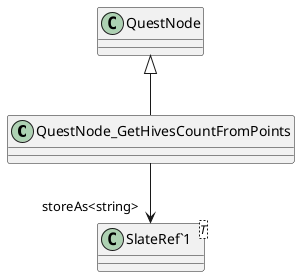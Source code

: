 @startuml
class QuestNode_GetHivesCountFromPoints {
}
class "SlateRef`1"<T> {
}
QuestNode <|-- QuestNode_GetHivesCountFromPoints
QuestNode_GetHivesCountFromPoints --> "storeAs<string>" "SlateRef`1"
@enduml
